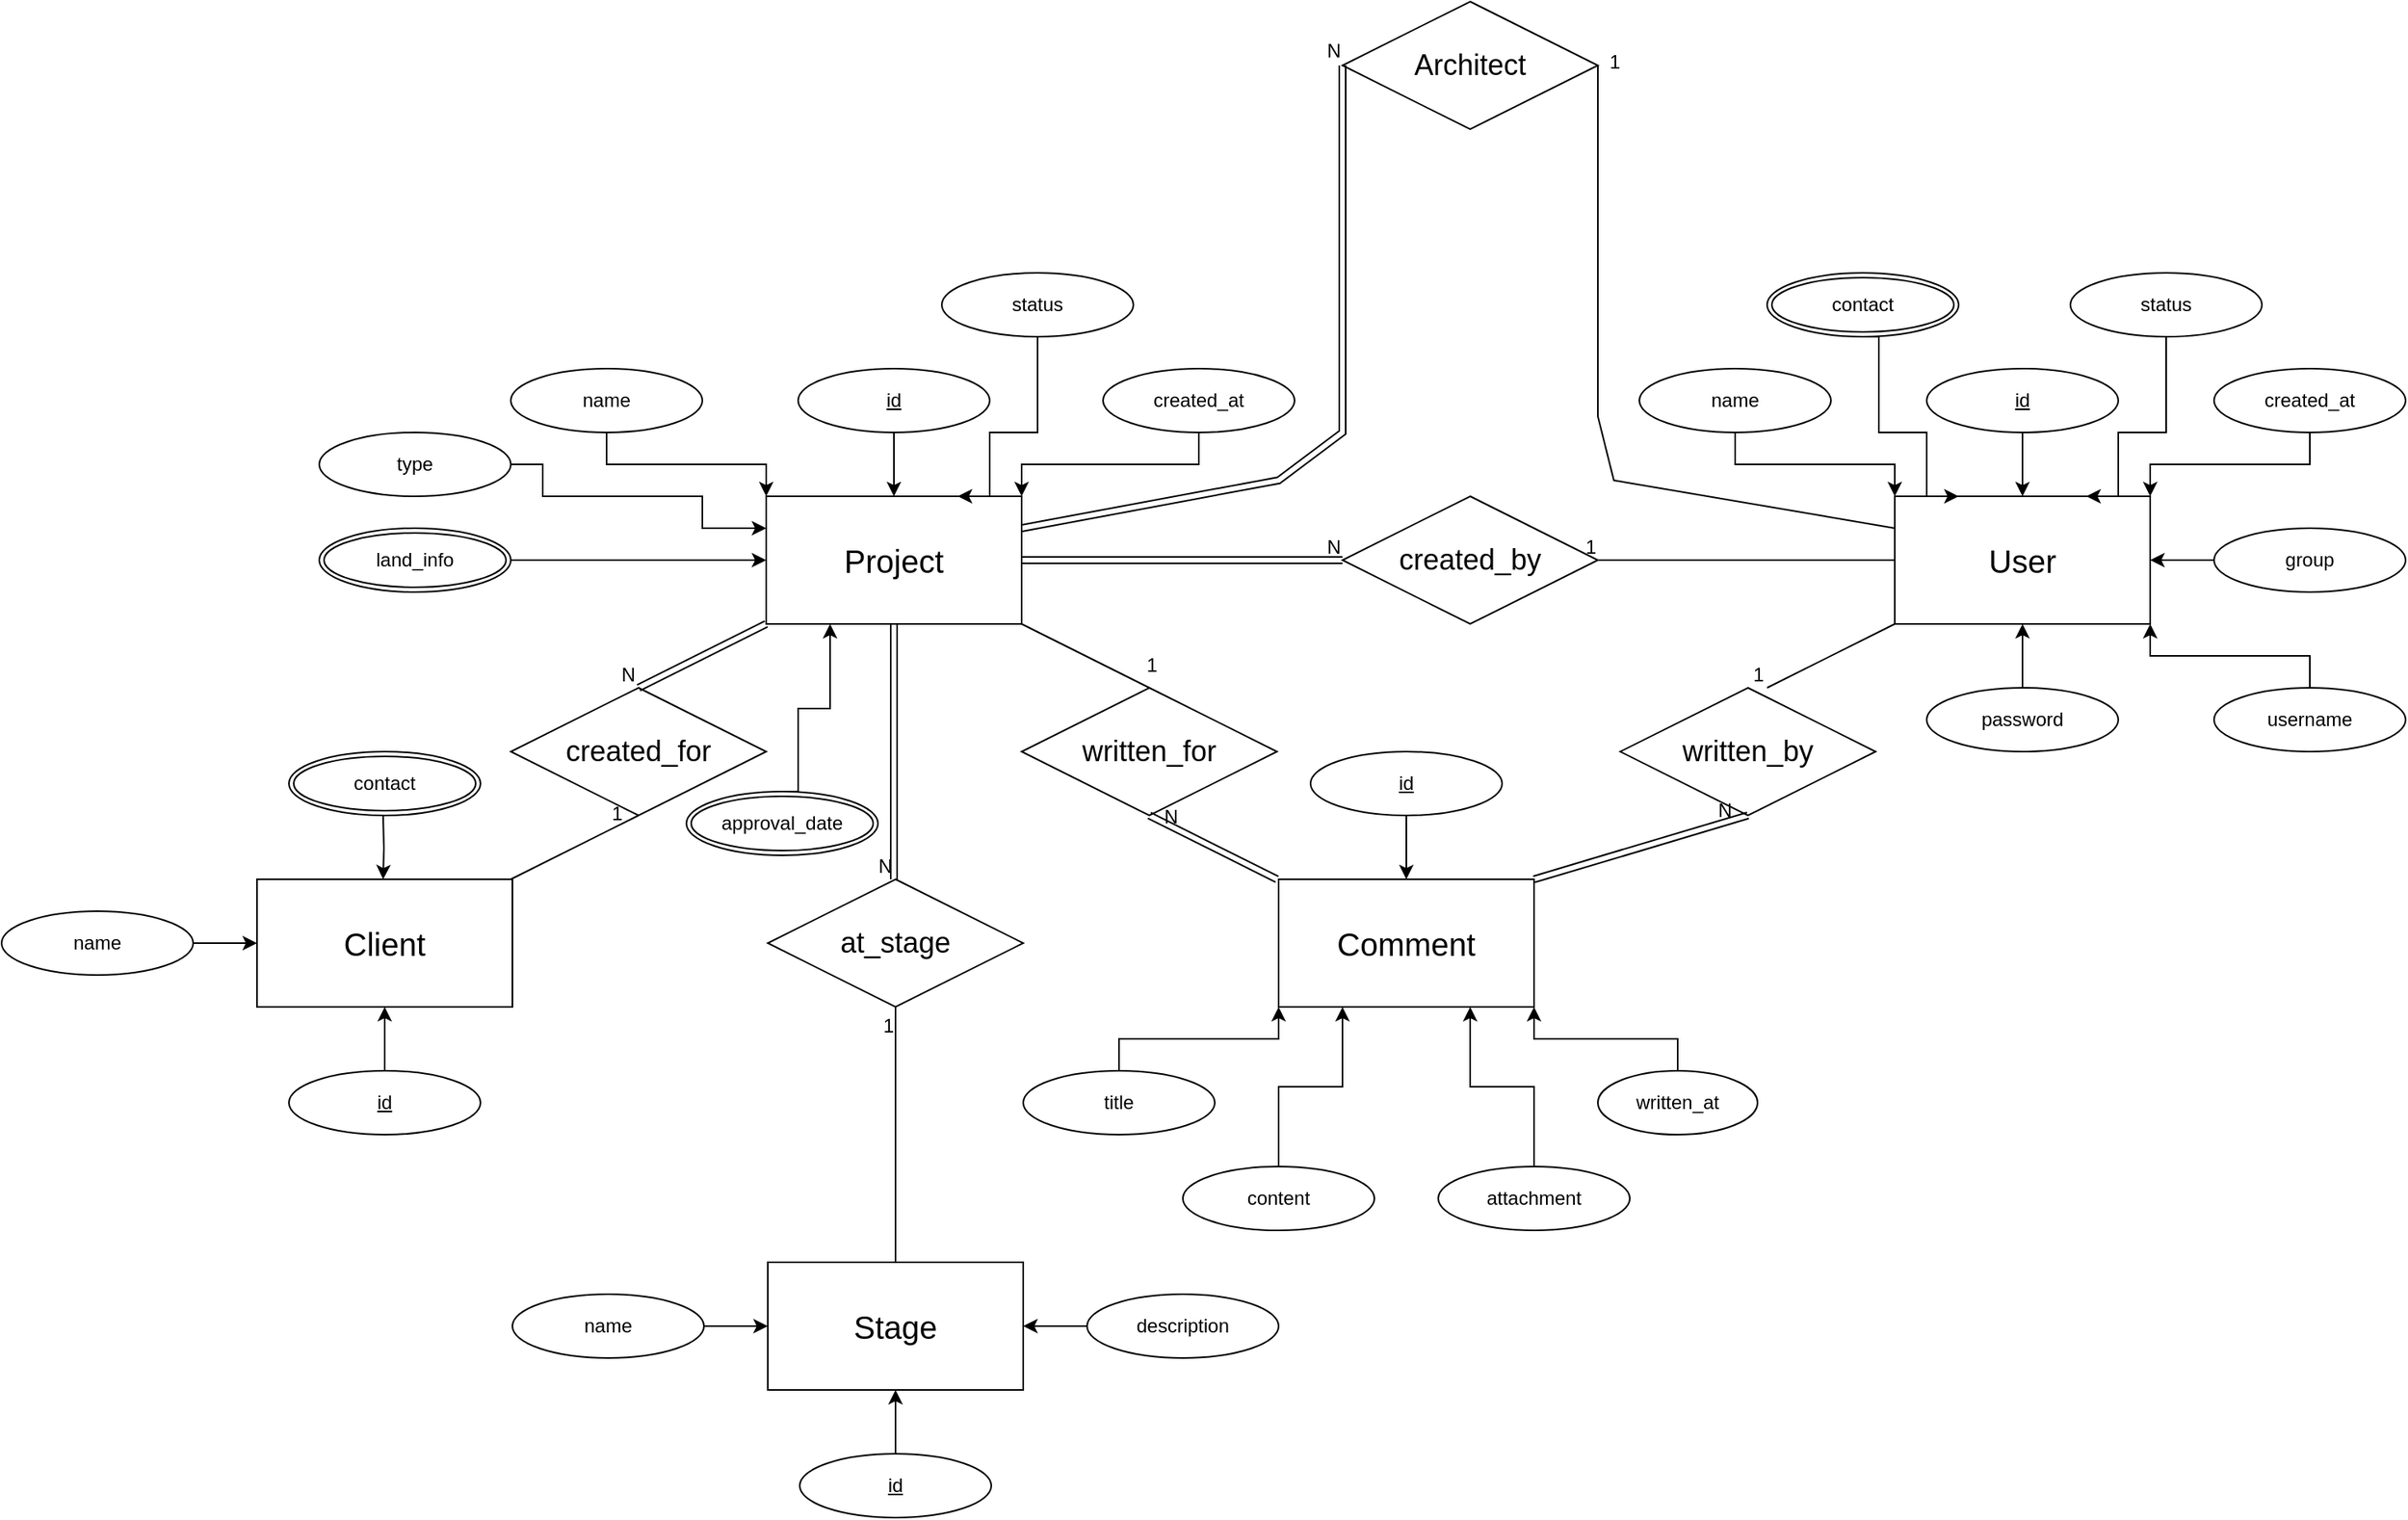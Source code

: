 <mxfile version="22.1.3" type="github">
  <diagram name="Page-1" id="nNpLAruxsdGebeE1YQzH">
    <mxGraphModel dx="1841" dy="803" grid="1" gridSize="10" guides="1" tooltips="1" connect="1" arrows="1" fold="1" page="1" pageScale="1" pageWidth="827" pageHeight="1169" math="0" shadow="0">
      <root>
        <mxCell id="0" />
        <mxCell id="1" parent="0" />
        <mxCell id="aJLEh5gx3QqnoR06jbg_-3" value="&lt;font style=&quot;font-size: 20px;&quot;&gt;Project&lt;/font&gt;" style="whiteSpace=wrap;html=1;align=center;" parent="1" vertex="1">
          <mxGeometry x="519" y="380" width="160" height="80" as="geometry" />
        </mxCell>
        <mxCell id="aJLEh5gx3QqnoR06jbg_-4" value="&lt;font style=&quot;font-size: 20px;&quot;&gt;Client&lt;/font&gt;" style="whiteSpace=wrap;html=1;align=center;" parent="1" vertex="1">
          <mxGeometry x="200" y="620" width="160" height="80" as="geometry" />
        </mxCell>
        <mxCell id="aJLEh5gx3QqnoR06jbg_-5" value="&lt;font style=&quot;font-size: 20px;&quot;&gt;User&lt;/font&gt;" style="whiteSpace=wrap;html=1;align=center;" parent="1" vertex="1">
          <mxGeometry x="1226" y="380" width="160" height="80" as="geometry" />
        </mxCell>
        <mxCell id="aJLEh5gx3QqnoR06jbg_-6" value="&lt;font style=&quot;font-size: 20px;&quot;&gt;Stage&lt;/font&gt;" style="whiteSpace=wrap;html=1;align=center;" parent="1" vertex="1">
          <mxGeometry x="520" y="860" width="160" height="80" as="geometry" />
        </mxCell>
        <mxCell id="aJLEh5gx3QqnoR06jbg_-7" value="&lt;font style=&quot;font-size: 20px;&quot;&gt;Comment&lt;/font&gt;" style="whiteSpace=wrap;html=1;align=center;" parent="1" vertex="1">
          <mxGeometry x="840" y="620" width="160" height="80" as="geometry" />
        </mxCell>
        <mxCell id="SDNTI_QLvfvPA9n5V9hH-60" style="edgeStyle=orthogonalEdgeStyle;rounded=0;orthogonalLoop=1;jettySize=auto;html=1;exitX=0.5;exitY=1;exitDx=0;exitDy=0;entryX=0;entryY=0;entryDx=0;entryDy=0;" parent="1" source="aJLEh5gx3QqnoR06jbg_-8" target="aJLEh5gx3QqnoR06jbg_-3" edge="1">
          <mxGeometry relative="1" as="geometry" />
        </mxCell>
        <mxCell id="aJLEh5gx3QqnoR06jbg_-8" value="name" style="ellipse;whiteSpace=wrap;html=1;align=center;" parent="1" vertex="1">
          <mxGeometry x="359" y="300" width="120" height="40" as="geometry" />
        </mxCell>
        <mxCell id="SDNTI_QLvfvPA9n5V9hH-51" style="edgeStyle=orthogonalEdgeStyle;rounded=0;orthogonalLoop=1;jettySize=auto;html=1;entryX=0.5;entryY=0;entryDx=0;entryDy=0;" parent="1" source="aJLEh5gx3QqnoR06jbg_-12" target="aJLEh5gx3QqnoR06jbg_-3" edge="1">
          <mxGeometry relative="1" as="geometry" />
        </mxCell>
        <mxCell id="aJLEh5gx3QqnoR06jbg_-12" value="id" style="ellipse;whiteSpace=wrap;html=1;align=center;fontStyle=4;" parent="1" vertex="1">
          <mxGeometry x="539" y="300" width="120" height="40" as="geometry" />
        </mxCell>
        <mxCell id="SDNTI_QLvfvPA9n5V9hH-59" style="edgeStyle=orthogonalEdgeStyle;rounded=0;orthogonalLoop=1;jettySize=auto;html=1;exitX=0.5;exitY=1;exitDx=0;exitDy=0;entryX=1;entryY=0;entryDx=0;entryDy=0;" parent="1" source="aJLEh5gx3QqnoR06jbg_-14" target="aJLEh5gx3QqnoR06jbg_-3" edge="1">
          <mxGeometry relative="1" as="geometry" />
        </mxCell>
        <mxCell id="aJLEh5gx3QqnoR06jbg_-14" value="created_at" style="ellipse;whiteSpace=wrap;html=1;align=center;" parent="1" vertex="1">
          <mxGeometry x="730" y="300" width="120" height="40" as="geometry" />
        </mxCell>
        <mxCell id="SDNTI_QLvfvPA9n5V9hH-53" style="edgeStyle=orthogonalEdgeStyle;rounded=0;orthogonalLoop=1;jettySize=auto;html=1;exitX=1;exitY=0.5;exitDx=0;exitDy=0;entryX=0;entryY=0.5;entryDx=0;entryDy=0;" parent="1" source="aJLEh5gx3QqnoR06jbg_-17" target="aJLEh5gx3QqnoR06jbg_-6" edge="1">
          <mxGeometry relative="1" as="geometry" />
        </mxCell>
        <mxCell id="aJLEh5gx3QqnoR06jbg_-17" value="name" style="ellipse;whiteSpace=wrap;html=1;align=center;" parent="1" vertex="1">
          <mxGeometry x="360" y="880" width="120" height="40" as="geometry" />
        </mxCell>
        <mxCell id="SDNTI_QLvfvPA9n5V9hH-52" style="edgeStyle=orthogonalEdgeStyle;rounded=0;orthogonalLoop=1;jettySize=auto;html=1;entryX=0.5;entryY=1;entryDx=0;entryDy=0;" parent="1" source="aJLEh5gx3QqnoR06jbg_-18" target="aJLEh5gx3QqnoR06jbg_-6" edge="1">
          <mxGeometry relative="1" as="geometry" />
        </mxCell>
        <mxCell id="aJLEh5gx3QqnoR06jbg_-18" value="id" style="ellipse;whiteSpace=wrap;html=1;align=center;fontStyle=4;" parent="1" vertex="1">
          <mxGeometry x="540" y="980" width="120" height="40" as="geometry" />
        </mxCell>
        <mxCell id="SDNTI_QLvfvPA9n5V9hH-2" value="&lt;span style=&quot;font-size: 18px;&quot;&gt;written_for&lt;/span&gt;" style="shape=rhombus;perimeter=rhombusPerimeter;whiteSpace=wrap;html=1;align=center;" parent="1" vertex="1">
          <mxGeometry x="679" y="500" width="160" height="80" as="geometry" />
        </mxCell>
        <mxCell id="SDNTI_QLvfvPA9n5V9hH-3" value="&lt;font style=&quot;font-size: 18px;&quot;&gt;written_by&lt;/font&gt;" style="shape=rhombus;perimeter=rhombusPerimeter;whiteSpace=wrap;html=1;align=center;" parent="1" vertex="1">
          <mxGeometry x="1054" y="500" width="160" height="80" as="geometry" />
        </mxCell>
        <mxCell id="SDNTI_QLvfvPA9n5V9hH-4" value="&lt;font style=&quot;font-size: 18px;&quot;&gt;at_stage&lt;/font&gt;" style="shape=rhombus;perimeter=rhombusPerimeter;whiteSpace=wrap;html=1;align=center;" parent="1" vertex="1">
          <mxGeometry x="520" y="620" width="160" height="80" as="geometry" />
        </mxCell>
        <mxCell id="SDNTI_QLvfvPA9n5V9hH-5" value="&lt;font style=&quot;font-size: 18px;&quot;&gt;created_by&lt;/font&gt;" style="shape=rhombus;perimeter=rhombusPerimeter;whiteSpace=wrap;html=1;align=center;" parent="1" vertex="1">
          <mxGeometry x="880" y="380" width="160" height="80" as="geometry" />
        </mxCell>
        <mxCell id="SDNTI_QLvfvPA9n5V9hH-13" value="" style="shape=link;html=1;rounded=0;exitX=1;exitY=0.5;exitDx=0;exitDy=0;entryX=0;entryY=0.5;entryDx=0;entryDy=0;" parent="1" source="aJLEh5gx3QqnoR06jbg_-3" target="SDNTI_QLvfvPA9n5V9hH-5" edge="1">
          <mxGeometry relative="1" as="geometry">
            <mxPoint x="969" y="610" as="sourcePoint" />
            <mxPoint x="839" y="420" as="targetPoint" />
          </mxGeometry>
        </mxCell>
        <mxCell id="SDNTI_QLvfvPA9n5V9hH-14" value="N" style="resizable=0;html=1;whiteSpace=wrap;align=right;verticalAlign=bottom;" parent="SDNTI_QLvfvPA9n5V9hH-13" connectable="0" vertex="1">
          <mxGeometry x="1" relative="1" as="geometry" />
        </mxCell>
        <mxCell id="SDNTI_QLvfvPA9n5V9hH-15" value="" style="endArrow=none;html=1;rounded=0;entryX=1;entryY=0.5;entryDx=0;entryDy=0;exitX=0;exitY=0.5;exitDx=0;exitDy=0;" parent="1" source="aJLEh5gx3QqnoR06jbg_-5" target="SDNTI_QLvfvPA9n5V9hH-5" edge="1">
          <mxGeometry relative="1" as="geometry">
            <mxPoint x="886" y="620" as="sourcePoint" />
            <mxPoint x="1052" y="420" as="targetPoint" />
          </mxGeometry>
        </mxCell>
        <mxCell id="SDNTI_QLvfvPA9n5V9hH-16" value="1" style="resizable=0;html=1;whiteSpace=wrap;align=right;verticalAlign=bottom;" parent="SDNTI_QLvfvPA9n5V9hH-15" connectable="0" vertex="1">
          <mxGeometry x="1" relative="1" as="geometry" />
        </mxCell>
        <mxCell id="SDNTI_QLvfvPA9n5V9hH-17" value="" style="shape=link;html=1;rounded=0;exitX=0.5;exitY=1;exitDx=0;exitDy=0;entryX=0.5;entryY=0;entryDx=0;entryDy=0;" parent="1" source="aJLEh5gx3QqnoR06jbg_-3" edge="1">
          <mxGeometry relative="1" as="geometry">
            <mxPoint x="569" y="600" as="sourcePoint" />
            <mxPoint x="599" y="620" as="targetPoint" />
          </mxGeometry>
        </mxCell>
        <mxCell id="SDNTI_QLvfvPA9n5V9hH-18" value="N" style="resizable=0;html=1;whiteSpace=wrap;align=right;verticalAlign=bottom;" parent="SDNTI_QLvfvPA9n5V9hH-17" connectable="0" vertex="1">
          <mxGeometry x="1" relative="1" as="geometry" />
        </mxCell>
        <mxCell id="SDNTI_QLvfvPA9n5V9hH-19" value="" style="endArrow=none;html=1;rounded=0;entryX=0.5;entryY=1;entryDx=0;entryDy=0;exitX=0.5;exitY=0;exitDx=0;exitDy=0;" parent="1" source="aJLEh5gx3QqnoR06jbg_-6" target="SDNTI_QLvfvPA9n5V9hH-4" edge="1">
          <mxGeometry relative="1" as="geometry">
            <mxPoint x="480" y="760" as="sourcePoint" />
            <mxPoint x="640" y="760" as="targetPoint" />
          </mxGeometry>
        </mxCell>
        <mxCell id="SDNTI_QLvfvPA9n5V9hH-20" value="1" style="resizable=0;html=1;whiteSpace=wrap;align=right;verticalAlign=bottom;" parent="SDNTI_QLvfvPA9n5V9hH-19" connectable="0" vertex="1">
          <mxGeometry x="1" relative="1" as="geometry">
            <mxPoint y="20" as="offset" />
          </mxGeometry>
        </mxCell>
        <mxCell id="SDNTI_QLvfvPA9n5V9hH-23" value="" style="shape=link;html=1;rounded=0;entryX=0.5;entryY=1;entryDx=0;entryDy=0;exitX=0;exitY=0;exitDx=0;exitDy=0;" parent="1" target="SDNTI_QLvfvPA9n5V9hH-2" edge="1">
          <mxGeometry relative="1" as="geometry">
            <mxPoint x="839" y="620" as="sourcePoint" />
            <mxPoint x="859" y="780" as="targetPoint" />
          </mxGeometry>
        </mxCell>
        <mxCell id="SDNTI_QLvfvPA9n5V9hH-24" value="N" style="resizable=0;html=1;whiteSpace=wrap;align=right;verticalAlign=bottom;" parent="SDNTI_QLvfvPA9n5V9hH-23" connectable="0" vertex="1">
          <mxGeometry x="1" relative="1" as="geometry">
            <mxPoint x="20" y="10" as="offset" />
          </mxGeometry>
        </mxCell>
        <mxCell id="SDNTI_QLvfvPA9n5V9hH-27" value="" style="endArrow=none;html=1;rounded=0;exitX=1;exitY=1;exitDx=0;exitDy=0;entryX=0.5;entryY=0;entryDx=0;entryDy=0;" parent="1" source="aJLEh5gx3QqnoR06jbg_-3" target="SDNTI_QLvfvPA9n5V9hH-2" edge="1">
          <mxGeometry relative="1" as="geometry">
            <mxPoint x="649" y="730" as="sourcePoint" />
            <mxPoint x="809" y="730" as="targetPoint" />
          </mxGeometry>
        </mxCell>
        <mxCell id="SDNTI_QLvfvPA9n5V9hH-28" value="1" style="resizable=0;html=1;whiteSpace=wrap;align=right;verticalAlign=bottom;" parent="SDNTI_QLvfvPA9n5V9hH-27" connectable="0" vertex="1">
          <mxGeometry x="1" relative="1" as="geometry">
            <mxPoint x="6" y="-6" as="offset" />
          </mxGeometry>
        </mxCell>
        <mxCell id="SDNTI_QLvfvPA9n5V9hH-31" value="" style="shape=link;html=1;rounded=0;entryX=0.5;entryY=1;entryDx=0;entryDy=0;exitX=1;exitY=0;exitDx=0;exitDy=0;" parent="1" source="aJLEh5gx3QqnoR06jbg_-7" target="SDNTI_QLvfvPA9n5V9hH-3" edge="1">
          <mxGeometry relative="1" as="geometry">
            <mxPoint x="1054" y="620" as="sourcePoint" />
            <mxPoint x="1184" y="650" as="targetPoint" />
          </mxGeometry>
        </mxCell>
        <mxCell id="SDNTI_QLvfvPA9n5V9hH-32" value="N" style="resizable=0;html=1;whiteSpace=wrap;align=right;verticalAlign=bottom;" parent="SDNTI_QLvfvPA9n5V9hH-31" connectable="0" vertex="1">
          <mxGeometry x="1" relative="1" as="geometry">
            <mxPoint x="-9" y="6" as="offset" />
          </mxGeometry>
        </mxCell>
        <mxCell id="SDNTI_QLvfvPA9n5V9hH-36" value="" style="endArrow=none;html=1;rounded=0;entryX=0.5;entryY=0;entryDx=0;entryDy=0;exitX=0;exitY=1;exitDx=0;exitDy=0;" parent="1" source="aJLEh5gx3QqnoR06jbg_-5" edge="1">
          <mxGeometry relative="1" as="geometry">
            <mxPoint x="1036" y="650" as="sourcePoint" />
            <mxPoint x="1146" y="500" as="targetPoint" />
          </mxGeometry>
        </mxCell>
        <mxCell id="SDNTI_QLvfvPA9n5V9hH-37" value="1" style="resizable=0;html=1;whiteSpace=wrap;align=right;verticalAlign=bottom;" parent="SDNTI_QLvfvPA9n5V9hH-36" connectable="0" vertex="1">
          <mxGeometry x="1" relative="1" as="geometry" />
        </mxCell>
        <mxCell id="SDNTI_QLvfvPA9n5V9hH-56" style="edgeStyle=orthogonalEdgeStyle;rounded=0;orthogonalLoop=1;jettySize=auto;html=1;exitX=0.5;exitY=1;exitDx=0;exitDy=0;entryX=0.5;entryY=0;entryDx=0;entryDy=0;" parent="1" source="SDNTI_QLvfvPA9n5V9hH-40" target="aJLEh5gx3QqnoR06jbg_-7" edge="1">
          <mxGeometry relative="1" as="geometry" />
        </mxCell>
        <mxCell id="SDNTI_QLvfvPA9n5V9hH-40" value="id" style="ellipse;whiteSpace=wrap;html=1;align=center;fontStyle=4;" parent="1" vertex="1">
          <mxGeometry x="860" y="540" width="120" height="40" as="geometry" />
        </mxCell>
        <mxCell id="SDNTI_QLvfvPA9n5V9hH-58" style="edgeStyle=orthogonalEdgeStyle;rounded=0;orthogonalLoop=1;jettySize=auto;html=1;exitX=0.5;exitY=0;exitDx=0;exitDy=0;entryX=0;entryY=1;entryDx=0;entryDy=0;" parent="1" source="SDNTI_QLvfvPA9n5V9hH-42" target="aJLEh5gx3QqnoR06jbg_-7" edge="1">
          <mxGeometry relative="1" as="geometry" />
        </mxCell>
        <mxCell id="SDNTI_QLvfvPA9n5V9hH-42" value="title" style="ellipse;whiteSpace=wrap;html=1;align=center;" parent="1" vertex="1">
          <mxGeometry x="680" y="740" width="120" height="40" as="geometry" />
        </mxCell>
        <mxCell id="SDNTI_QLvfvPA9n5V9hH-46" style="edgeStyle=orthogonalEdgeStyle;rounded=0;orthogonalLoop=1;jettySize=auto;html=1;exitX=0.5;exitY=0;exitDx=0;exitDy=0;entryX=1;entryY=1;entryDx=0;entryDy=0;" parent="1" source="SDNTI_QLvfvPA9n5V9hH-44" target="aJLEh5gx3QqnoR06jbg_-7" edge="1">
          <mxGeometry relative="1" as="geometry" />
        </mxCell>
        <mxCell id="SDNTI_QLvfvPA9n5V9hH-44" value="written_at" style="ellipse;whiteSpace=wrap;html=1;align=center;" parent="1" vertex="1">
          <mxGeometry x="1040" y="740" width="100" height="40" as="geometry" />
        </mxCell>
        <mxCell id="SDNTI_QLvfvPA9n5V9hH-57" style="edgeStyle=orthogonalEdgeStyle;rounded=0;orthogonalLoop=1;jettySize=auto;html=1;exitX=0.5;exitY=0;exitDx=0;exitDy=0;entryX=0.25;entryY=1;entryDx=0;entryDy=0;" parent="1" source="SDNTI_QLvfvPA9n5V9hH-47" target="aJLEh5gx3QqnoR06jbg_-7" edge="1">
          <mxGeometry relative="1" as="geometry" />
        </mxCell>
        <mxCell id="SDNTI_QLvfvPA9n5V9hH-47" value="content" style="ellipse;whiteSpace=wrap;html=1;align=center;" parent="1" vertex="1">
          <mxGeometry x="780" y="800" width="120" height="40" as="geometry" />
        </mxCell>
        <mxCell id="SDNTI_QLvfvPA9n5V9hH-50" style="edgeStyle=orthogonalEdgeStyle;rounded=0;orthogonalLoop=1;jettySize=auto;html=1;exitX=0;exitY=0.5;exitDx=0;exitDy=0;entryX=1;entryY=0.5;entryDx=0;entryDy=0;" parent="1" source="SDNTI_QLvfvPA9n5V9hH-49" target="aJLEh5gx3QqnoR06jbg_-6" edge="1">
          <mxGeometry relative="1" as="geometry" />
        </mxCell>
        <mxCell id="SDNTI_QLvfvPA9n5V9hH-49" value="description" style="ellipse;whiteSpace=wrap;html=1;align=center;" parent="1" vertex="1">
          <mxGeometry x="720" y="880" width="120" height="40" as="geometry" />
        </mxCell>
        <mxCell id="SDNTI_QLvfvPA9n5V9hH-61" value="&lt;span style=&quot;font-size: 18px;&quot;&gt;created_for&lt;/span&gt;" style="shape=rhombus;perimeter=rhombusPerimeter;whiteSpace=wrap;html=1;align=center;" parent="1" vertex="1">
          <mxGeometry x="359" y="500" width="160" height="80" as="geometry" />
        </mxCell>
        <mxCell id="SDNTI_QLvfvPA9n5V9hH-64" value="" style="shape=link;html=1;rounded=0;entryX=0.5;entryY=0;entryDx=0;entryDy=0;exitX=0;exitY=1;exitDx=0;exitDy=0;" parent="1" source="aJLEh5gx3QqnoR06jbg_-3" target="SDNTI_QLvfvPA9n5V9hH-61" edge="1">
          <mxGeometry relative="1" as="geometry">
            <mxPoint x="509" y="600" as="sourcePoint" />
            <mxPoint x="669" y="600" as="targetPoint" />
          </mxGeometry>
        </mxCell>
        <mxCell id="SDNTI_QLvfvPA9n5V9hH-65" value="N" style="resizable=0;html=1;whiteSpace=wrap;align=right;verticalAlign=bottom;" parent="SDNTI_QLvfvPA9n5V9hH-64" connectable="0" vertex="1">
          <mxGeometry x="1" relative="1" as="geometry" />
        </mxCell>
        <mxCell id="SDNTI_QLvfvPA9n5V9hH-66" value="" style="endArrow=none;html=1;rounded=0;entryX=0.5;entryY=1;entryDx=0;entryDy=0;exitX=1;exitY=0;exitDx=0;exitDy=0;" parent="1" target="SDNTI_QLvfvPA9n5V9hH-61" edge="1">
          <mxGeometry relative="1" as="geometry">
            <mxPoint x="359" y="620" as="sourcePoint" />
            <mxPoint x="669" y="600" as="targetPoint" />
          </mxGeometry>
        </mxCell>
        <mxCell id="SDNTI_QLvfvPA9n5V9hH-67" value="1" style="resizable=0;html=1;whiteSpace=wrap;align=right;verticalAlign=bottom;" parent="SDNTI_QLvfvPA9n5V9hH-66" connectable="0" vertex="1">
          <mxGeometry x="1" relative="1" as="geometry">
            <mxPoint x="-9" y="8" as="offset" />
          </mxGeometry>
        </mxCell>
        <mxCell id="SDNTI_QLvfvPA9n5V9hH-69" style="edgeStyle=orthogonalEdgeStyle;rounded=0;orthogonalLoop=1;jettySize=auto;html=1;exitX=0.5;exitY=1;exitDx=0;exitDy=0;entryX=0.5;entryY=0;entryDx=0;entryDy=0;" parent="1" source="SDNTI_QLvfvPA9n5V9hH-68" target="aJLEh5gx3QqnoR06jbg_-5" edge="1">
          <mxGeometry relative="1" as="geometry" />
        </mxCell>
        <mxCell id="SDNTI_QLvfvPA9n5V9hH-68" value="id" style="ellipse;whiteSpace=wrap;html=1;align=center;fontStyle=4;" parent="1" vertex="1">
          <mxGeometry x="1246" y="300" width="120" height="40" as="geometry" />
        </mxCell>
        <mxCell id="SDNTI_QLvfvPA9n5V9hH-71" style="edgeStyle=orthogonalEdgeStyle;rounded=0;orthogonalLoop=1;jettySize=auto;html=1;exitX=0.5;exitY=1;exitDx=0;exitDy=0;entryX=0;entryY=0;entryDx=0;entryDy=0;" parent="1" source="SDNTI_QLvfvPA9n5V9hH-70" target="aJLEh5gx3QqnoR06jbg_-5" edge="1">
          <mxGeometry relative="1" as="geometry" />
        </mxCell>
        <mxCell id="SDNTI_QLvfvPA9n5V9hH-70" value="name" style="ellipse;whiteSpace=wrap;html=1;align=center;" parent="1" vertex="1">
          <mxGeometry x="1066" y="300" width="120" height="40" as="geometry" />
        </mxCell>
        <mxCell id="SDNTI_QLvfvPA9n5V9hH-73" style="edgeStyle=orthogonalEdgeStyle;rounded=0;orthogonalLoop=1;jettySize=auto;html=1;exitX=0.5;exitY=1;exitDx=0;exitDy=0;entryX=0.75;entryY=0;entryDx=0;entryDy=0;" parent="1" source="SDNTI_QLvfvPA9n5V9hH-72" target="aJLEh5gx3QqnoR06jbg_-3" edge="1">
          <mxGeometry relative="1" as="geometry">
            <Array as="points">
              <mxPoint x="689" y="340" />
              <mxPoint x="659" y="340" />
              <mxPoint x="659" y="380" />
            </Array>
          </mxGeometry>
        </mxCell>
        <mxCell id="SDNTI_QLvfvPA9n5V9hH-72" value="status" style="ellipse;whiteSpace=wrap;html=1;align=center;" parent="1" vertex="1">
          <mxGeometry x="629" y="240" width="120" height="40" as="geometry" />
        </mxCell>
        <mxCell id="SDNTI_QLvfvPA9n5V9hH-75" style="edgeStyle=orthogonalEdgeStyle;rounded=0;orthogonalLoop=1;jettySize=auto;html=1;exitX=0.5;exitY=1;exitDx=0;exitDy=0;entryX=1;entryY=0;entryDx=0;entryDy=0;" parent="1" source="SDNTI_QLvfvPA9n5V9hH-74" target="aJLEh5gx3QqnoR06jbg_-5" edge="1">
          <mxGeometry relative="1" as="geometry" />
        </mxCell>
        <mxCell id="SDNTI_QLvfvPA9n5V9hH-74" value="created_at" style="ellipse;whiteSpace=wrap;html=1;align=center;" parent="1" vertex="1">
          <mxGeometry x="1426" y="300" width="120" height="40" as="geometry" />
        </mxCell>
        <mxCell id="SDNTI_QLvfvPA9n5V9hH-77" style="edgeStyle=orthogonalEdgeStyle;rounded=0;orthogonalLoop=1;jettySize=auto;html=1;exitX=0.5;exitY=1;exitDx=0;exitDy=0;entryX=0.75;entryY=0;entryDx=0;entryDy=0;" parent="1" source="SDNTI_QLvfvPA9n5V9hH-76" target="aJLEh5gx3QqnoR06jbg_-5" edge="1">
          <mxGeometry relative="1" as="geometry">
            <Array as="points">
              <mxPoint x="1396" y="340" />
              <mxPoint x="1366" y="340" />
              <mxPoint x="1366" y="380" />
            </Array>
          </mxGeometry>
        </mxCell>
        <mxCell id="SDNTI_QLvfvPA9n5V9hH-76" value="status" style="ellipse;whiteSpace=wrap;html=1;align=center;" parent="1" vertex="1">
          <mxGeometry x="1336" y="240" width="120" height="40" as="geometry" />
        </mxCell>
        <mxCell id="SDNTI_QLvfvPA9n5V9hH-79" style="edgeStyle=orthogonalEdgeStyle;rounded=0;orthogonalLoop=1;jettySize=auto;html=1;exitX=0;exitY=0.5;exitDx=0;exitDy=0;entryX=1;entryY=0.5;entryDx=0;entryDy=0;" parent="1" source="SDNTI_QLvfvPA9n5V9hH-78" target="aJLEh5gx3QqnoR06jbg_-5" edge="1">
          <mxGeometry relative="1" as="geometry" />
        </mxCell>
        <mxCell id="SDNTI_QLvfvPA9n5V9hH-78" value="group" style="ellipse;whiteSpace=wrap;html=1;align=center;" parent="1" vertex="1">
          <mxGeometry x="1426" y="400" width="120" height="40" as="geometry" />
        </mxCell>
        <mxCell id="SDNTI_QLvfvPA9n5V9hH-82" style="edgeStyle=orthogonalEdgeStyle;rounded=0;orthogonalLoop=1;jettySize=auto;html=1;exitX=0.5;exitY=1;exitDx=0;exitDy=0;entryX=0.25;entryY=0;entryDx=0;entryDy=0;" parent="1" source="SDNTI_QLvfvPA9n5V9hH-81" target="aJLEh5gx3QqnoR06jbg_-5" edge="1">
          <mxGeometry relative="1" as="geometry">
            <Array as="points">
              <mxPoint x="1216" y="340" />
              <mxPoint x="1246" y="340" />
              <mxPoint x="1246" y="380" />
            </Array>
          </mxGeometry>
        </mxCell>
        <mxCell id="SDNTI_QLvfvPA9n5V9hH-81" value="contact" style="ellipse;shape=doubleEllipse;margin=3;whiteSpace=wrap;html=1;align=center;" parent="1" vertex="1">
          <mxGeometry x="1146" y="240" width="120" height="40" as="geometry" />
        </mxCell>
        <mxCell id="SDNTI_QLvfvPA9n5V9hH-84" style="edgeStyle=orthogonalEdgeStyle;rounded=0;orthogonalLoop=1;jettySize=auto;html=1;exitX=0.5;exitY=0;exitDx=0;exitDy=0;entryX=0.5;entryY=1;entryDx=0;entryDy=0;" parent="1" source="SDNTI_QLvfvPA9n5V9hH-83" target="aJLEh5gx3QqnoR06jbg_-5" edge="1">
          <mxGeometry relative="1" as="geometry" />
        </mxCell>
        <mxCell id="SDNTI_QLvfvPA9n5V9hH-83" value="password" style="ellipse;whiteSpace=wrap;html=1;align=center;" parent="1" vertex="1">
          <mxGeometry x="1246" y="500" width="120" height="40" as="geometry" />
        </mxCell>
        <mxCell id="SDNTI_QLvfvPA9n5V9hH-86" style="edgeStyle=orthogonalEdgeStyle;rounded=0;orthogonalLoop=1;jettySize=auto;html=1;exitX=0.5;exitY=0;exitDx=0;exitDy=0;entryX=1;entryY=1;entryDx=0;entryDy=0;" parent="1" source="SDNTI_QLvfvPA9n5V9hH-85" target="aJLEh5gx3QqnoR06jbg_-5" edge="1">
          <mxGeometry relative="1" as="geometry" />
        </mxCell>
        <mxCell id="SDNTI_QLvfvPA9n5V9hH-85" value="username" style="ellipse;whiteSpace=wrap;html=1;align=center;" parent="1" vertex="1">
          <mxGeometry x="1426" y="500" width="120" height="40" as="geometry" />
        </mxCell>
        <mxCell id="SDNTI_QLvfvPA9n5V9hH-88" style="edgeStyle=orthogonalEdgeStyle;rounded=0;orthogonalLoop=1;jettySize=auto;html=1;exitX=0.5;exitY=0;exitDx=0;exitDy=0;entryX=0.5;entryY=1;entryDx=0;entryDy=0;" parent="1" source="SDNTI_QLvfvPA9n5V9hH-87" target="aJLEh5gx3QqnoR06jbg_-4" edge="1">
          <mxGeometry relative="1" as="geometry" />
        </mxCell>
        <mxCell id="SDNTI_QLvfvPA9n5V9hH-87" value="id" style="ellipse;whiteSpace=wrap;html=1;align=center;fontStyle=4;" parent="1" vertex="1">
          <mxGeometry x="220" y="740" width="120" height="40" as="geometry" />
        </mxCell>
        <mxCell id="SDNTI_QLvfvPA9n5V9hH-98" style="edgeStyle=orthogonalEdgeStyle;rounded=0;orthogonalLoop=1;jettySize=auto;html=1;exitX=1;exitY=0.5;exitDx=0;exitDy=0;entryX=0;entryY=0.5;entryDx=0;entryDy=0;" parent="1" source="SDNTI_QLvfvPA9n5V9hH-89" target="aJLEh5gx3QqnoR06jbg_-4" edge="1">
          <mxGeometry relative="1" as="geometry" />
        </mxCell>
        <mxCell id="SDNTI_QLvfvPA9n5V9hH-89" value="name" style="ellipse;whiteSpace=wrap;html=1;align=center;" parent="1" vertex="1">
          <mxGeometry x="40" y="640" width="120" height="40" as="geometry" />
        </mxCell>
        <mxCell id="SDNTI_QLvfvPA9n5V9hH-99" style="edgeStyle=orthogonalEdgeStyle;rounded=0;orthogonalLoop=1;jettySize=auto;html=1;exitX=0.5;exitY=1;exitDx=0;exitDy=0;entryX=0.5;entryY=0;entryDx=0;entryDy=0;" parent="1" edge="1">
          <mxGeometry relative="1" as="geometry">
            <mxPoint x="279" y="580" as="sourcePoint" />
            <mxPoint x="279" y="620" as="targetPoint" />
          </mxGeometry>
        </mxCell>
        <mxCell id="SDNTI_QLvfvPA9n5V9hH-92" value="contact" style="ellipse;shape=doubleEllipse;margin=3;whiteSpace=wrap;html=1;align=center;" parent="1" vertex="1">
          <mxGeometry x="220" y="540" width="120" height="40" as="geometry" />
        </mxCell>
        <mxCell id="-LRvNkY8fDiI8-IwnKbi-2" style="edgeStyle=orthogonalEdgeStyle;rounded=0;orthogonalLoop=1;jettySize=auto;html=1;exitX=0.5;exitY=0;exitDx=0;exitDy=0;entryX=0.75;entryY=1;entryDx=0;entryDy=0;" edge="1" parent="1" source="-LRvNkY8fDiI8-IwnKbi-1" target="aJLEh5gx3QqnoR06jbg_-7">
          <mxGeometry relative="1" as="geometry" />
        </mxCell>
        <mxCell id="-LRvNkY8fDiI8-IwnKbi-1" value="attachment" style="ellipse;whiteSpace=wrap;html=1;align=center;" vertex="1" parent="1">
          <mxGeometry x="940" y="800" width="120" height="40" as="geometry" />
        </mxCell>
        <mxCell id="-LRvNkY8fDiI8-IwnKbi-4" style="edgeStyle=orthogonalEdgeStyle;rounded=0;orthogonalLoop=1;jettySize=auto;html=1;exitX=1;exitY=0.5;exitDx=0;exitDy=0;entryX=0;entryY=0.25;entryDx=0;entryDy=0;" edge="1" parent="1" source="-LRvNkY8fDiI8-IwnKbi-3" target="aJLEh5gx3QqnoR06jbg_-3">
          <mxGeometry relative="1" as="geometry">
            <Array as="points">
              <mxPoint x="379" y="360" />
              <mxPoint x="379" y="380" />
              <mxPoint x="479" y="380" />
              <mxPoint x="479" y="400" />
            </Array>
          </mxGeometry>
        </mxCell>
        <mxCell id="-LRvNkY8fDiI8-IwnKbi-3" value="type" style="ellipse;whiteSpace=wrap;html=1;align=center;" vertex="1" parent="1">
          <mxGeometry x="239" y="340" width="120" height="40" as="geometry" />
        </mxCell>
        <mxCell id="-LRvNkY8fDiI8-IwnKbi-6" style="edgeStyle=orthogonalEdgeStyle;rounded=0;orthogonalLoop=1;jettySize=auto;html=1;exitX=1;exitY=0.5;exitDx=0;exitDy=0;entryX=0;entryY=0.5;entryDx=0;entryDy=0;" edge="1" parent="1" source="-LRvNkY8fDiI8-IwnKbi-5" target="aJLEh5gx3QqnoR06jbg_-3">
          <mxGeometry relative="1" as="geometry">
            <mxPoint x="389" y="420" as="targetPoint" />
          </mxGeometry>
        </mxCell>
        <mxCell id="-LRvNkY8fDiI8-IwnKbi-5" value="land_info" style="ellipse;shape=doubleEllipse;margin=3;whiteSpace=wrap;html=1;align=center;" vertex="1" parent="1">
          <mxGeometry x="239" y="400" width="120" height="40" as="geometry" />
        </mxCell>
        <mxCell id="-LRvNkY8fDiI8-IwnKbi-7" value="&lt;font style=&quot;font-size: 18px;&quot;&gt;Architect&lt;/font&gt;" style="shape=rhombus;perimeter=rhombusPerimeter;whiteSpace=wrap;html=1;align=center;" vertex="1" parent="1">
          <mxGeometry x="880" y="70" width="160" height="80" as="geometry" />
        </mxCell>
        <mxCell id="-LRvNkY8fDiI8-IwnKbi-8" value="" style="endArrow=none;html=1;rounded=0;entryX=1;entryY=0.5;entryDx=0;entryDy=0;exitX=0;exitY=0.25;exitDx=0;exitDy=0;" edge="1" parent="1" source="aJLEh5gx3QqnoR06jbg_-5" target="-LRvNkY8fDiI8-IwnKbi-7">
          <mxGeometry relative="1" as="geometry">
            <mxPoint x="760" y="100" as="sourcePoint" />
            <mxPoint x="907" y="100" as="targetPoint" />
            <Array as="points">
              <mxPoint x="1050" y="370" />
              <mxPoint x="1040" y="330" />
              <mxPoint x="1040" y="300" />
              <mxPoint x="1040" y="240" />
            </Array>
          </mxGeometry>
        </mxCell>
        <mxCell id="-LRvNkY8fDiI8-IwnKbi-9" value="1" style="resizable=0;html=1;whiteSpace=wrap;align=right;verticalAlign=bottom;" connectable="0" vertex="1" parent="-LRvNkY8fDiI8-IwnKbi-8">
          <mxGeometry x="1" relative="1" as="geometry">
            <mxPoint x="15" y="7" as="offset" />
          </mxGeometry>
        </mxCell>
        <mxCell id="-LRvNkY8fDiI8-IwnKbi-10" value="" style="shape=link;html=1;rounded=0;entryX=0;entryY=0.5;entryDx=0;entryDy=0;exitX=1;exitY=0.25;exitDx=0;exitDy=0;" edge="1" parent="1" source="aJLEh5gx3QqnoR06jbg_-3" target="-LRvNkY8fDiI8-IwnKbi-7">
          <mxGeometry relative="1" as="geometry">
            <mxPoint x="880" y="290" as="sourcePoint" />
            <mxPoint x="490" y="210" as="targetPoint" />
            <Array as="points">
              <mxPoint x="840" y="370" />
              <mxPoint x="880" y="340" />
              <mxPoint x="880" y="300" />
            </Array>
          </mxGeometry>
        </mxCell>
        <mxCell id="-LRvNkY8fDiI8-IwnKbi-11" value="N" style="resizable=0;html=1;whiteSpace=wrap;align=right;verticalAlign=bottom;" connectable="0" vertex="1" parent="-LRvNkY8fDiI8-IwnKbi-10">
          <mxGeometry x="1" relative="1" as="geometry" />
        </mxCell>
        <mxCell id="-LRvNkY8fDiI8-IwnKbi-16" style="edgeStyle=orthogonalEdgeStyle;rounded=0;orthogonalLoop=1;jettySize=auto;html=1;exitX=0.5;exitY=0;exitDx=0;exitDy=0;entryX=0.25;entryY=1;entryDx=0;entryDy=0;" edge="1" parent="1" source="-LRvNkY8fDiI8-IwnKbi-15" target="aJLEh5gx3QqnoR06jbg_-3">
          <mxGeometry relative="1" as="geometry">
            <Array as="points">
              <mxPoint x="539" y="565" />
              <mxPoint x="539" y="513" />
              <mxPoint x="559" y="513" />
            </Array>
          </mxGeometry>
        </mxCell>
        <mxCell id="-LRvNkY8fDiI8-IwnKbi-15" value="approval_date" style="ellipse;shape=doubleEllipse;margin=3;whiteSpace=wrap;html=1;align=center;" vertex="1" parent="1">
          <mxGeometry x="469" y="565" width="120" height="40" as="geometry" />
        </mxCell>
      </root>
    </mxGraphModel>
  </diagram>
</mxfile>
